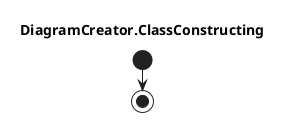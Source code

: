 @startuml DiagramCreator.ClassConstructing
title DiagramCreator.ClassConstructing
start
stop
@enduml
